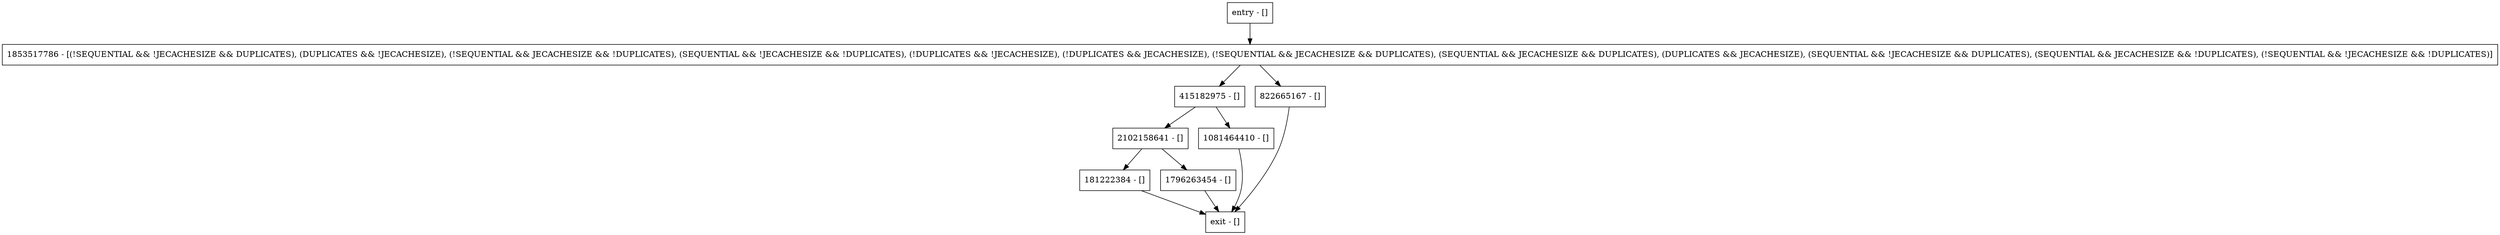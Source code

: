 digraph getStorageSize {
node [shape=record];
415182975 [label="415182975 - []"];
entry [label="entry - []"];
exit [label="exit - []"];
181222384 [label="181222384 - []"];
2102158641 [label="2102158641 - []"];
822665167 [label="822665167 - []"];
1081464410 [label="1081464410 - []"];
1796263454 [label="1796263454 - []"];
1853517786 [label="1853517786 - [(!SEQUENTIAL && !JECACHESIZE && DUPLICATES), (DUPLICATES && !JECACHESIZE), (!SEQUENTIAL && JECACHESIZE && !DUPLICATES), (SEQUENTIAL && !JECACHESIZE && !DUPLICATES), (!DUPLICATES && !JECACHESIZE), (!DUPLICATES && JECACHESIZE), (!SEQUENTIAL && JECACHESIZE && DUPLICATES), (SEQUENTIAL && JECACHESIZE && DUPLICATES), (DUPLICATES && JECACHESIZE), (SEQUENTIAL && !JECACHESIZE && DUPLICATES), (SEQUENTIAL && JECACHESIZE && !DUPLICATES), (!SEQUENTIAL && !JECACHESIZE && !DUPLICATES)]"];
entry;
exit;
415182975 -> 2102158641;
415182975 -> 1081464410;
entry -> 1853517786;
181222384 -> exit;
2102158641 -> 181222384;
2102158641 -> 1796263454;
822665167 -> exit;
1081464410 -> exit;
1796263454 -> exit;
1853517786 -> 415182975;
1853517786 -> 822665167;
}
